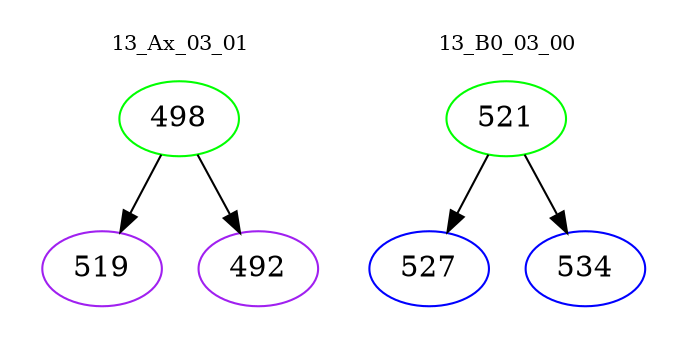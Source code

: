 digraph{
subgraph cluster_0 {
color = white
label = "13_Ax_03_01";
fontsize=10;
T0_498 [label="498", color="green"]
T0_498 -> T0_519 [color="black"]
T0_519 [label="519", color="purple"]
T0_498 -> T0_492 [color="black"]
T0_492 [label="492", color="purple"]
}
subgraph cluster_1 {
color = white
label = "13_B0_03_00";
fontsize=10;
T1_521 [label="521", color="green"]
T1_521 -> T1_527 [color="black"]
T1_527 [label="527", color="blue"]
T1_521 -> T1_534 [color="black"]
T1_534 [label="534", color="blue"]
}
}
